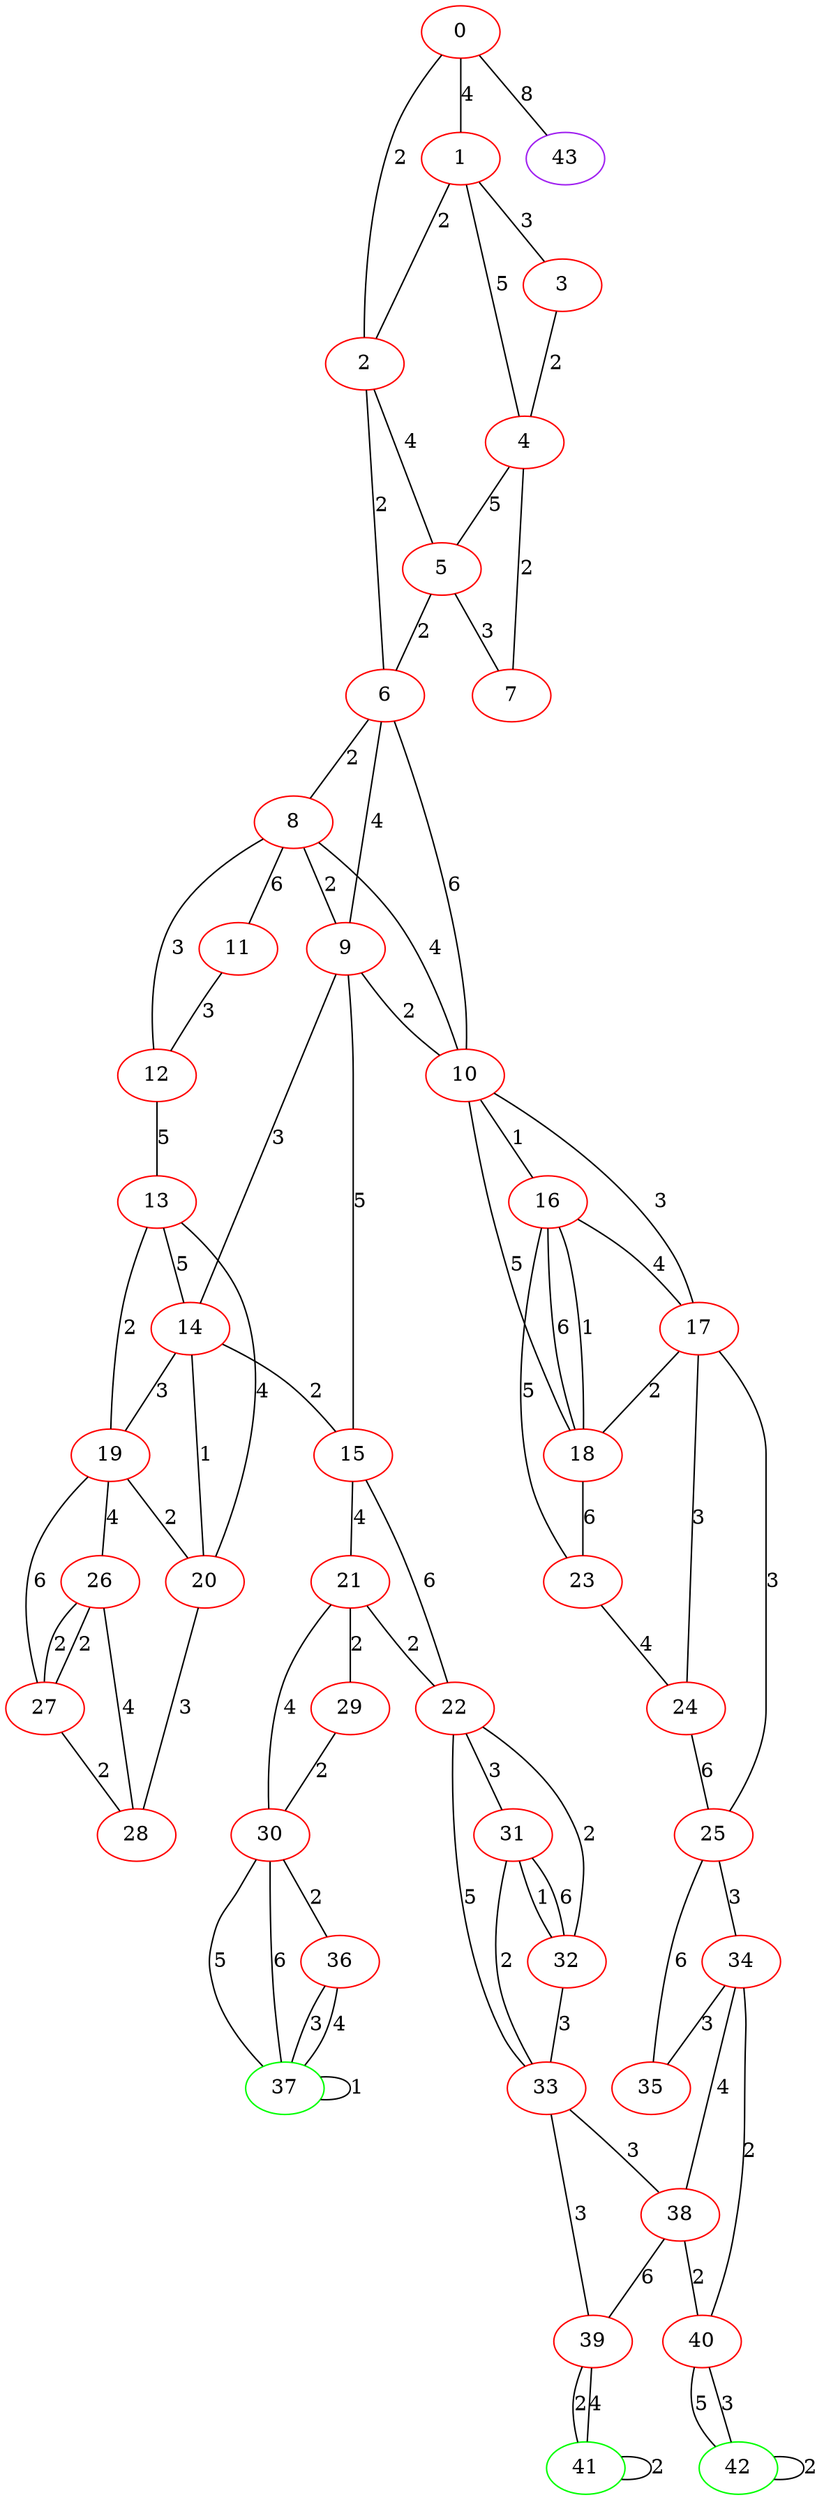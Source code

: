 graph "" {
0 [color=red, weight=1];
1 [color=red, weight=1];
2 [color=red, weight=1];
3 [color=red, weight=1];
4 [color=red, weight=1];
5 [color=red, weight=1];
6 [color=red, weight=1];
7 [color=red, weight=1];
8 [color=red, weight=1];
9 [color=red, weight=1];
10 [color=red, weight=1];
11 [color=red, weight=1];
12 [color=red, weight=1];
13 [color=red, weight=1];
14 [color=red, weight=1];
15 [color=red, weight=1];
16 [color=red, weight=1];
17 [color=red, weight=1];
18 [color=red, weight=1];
19 [color=red, weight=1];
20 [color=red, weight=1];
21 [color=red, weight=1];
22 [color=red, weight=1];
23 [color=red, weight=1];
24 [color=red, weight=1];
25 [color=red, weight=1];
26 [color=red, weight=1];
27 [color=red, weight=1];
28 [color=red, weight=1];
29 [color=red, weight=1];
30 [color=red, weight=1];
31 [color=red, weight=1];
32 [color=red, weight=1];
33 [color=red, weight=1];
34 [color=red, weight=1];
35 [color=red, weight=1];
36 [color=red, weight=1];
37 [color=green, weight=2];
38 [color=red, weight=1];
39 [color=red, weight=1];
40 [color=red, weight=1];
41 [color=green, weight=2];
42 [color=green, weight=2];
43 [color=purple, weight=4];
0 -- 1  [key=0, label=4];
0 -- 2  [key=0, label=2];
0 -- 43  [key=0, label=8];
1 -- 2  [key=0, label=2];
1 -- 3  [key=0, label=3];
1 -- 4  [key=0, label=5];
2 -- 5  [key=0, label=4];
2 -- 6  [key=0, label=2];
3 -- 4  [key=0, label=2];
4 -- 5  [key=0, label=5];
4 -- 7  [key=0, label=2];
5 -- 6  [key=0, label=2];
5 -- 7  [key=0, label=3];
6 -- 8  [key=0, label=2];
6 -- 9  [key=0, label=4];
6 -- 10  [key=0, label=6];
8 -- 9  [key=0, label=2];
8 -- 10  [key=0, label=4];
8 -- 11  [key=0, label=6];
8 -- 12  [key=0, label=3];
9 -- 10  [key=0, label=2];
9 -- 14  [key=0, label=3];
9 -- 15  [key=0, label=5];
10 -- 16  [key=0, label=1];
10 -- 17  [key=0, label=3];
10 -- 18  [key=0, label=5];
11 -- 12  [key=0, label=3];
12 -- 13  [key=0, label=5];
13 -- 20  [key=0, label=4];
13 -- 19  [key=0, label=2];
13 -- 14  [key=0, label=5];
14 -- 19  [key=0, label=3];
14 -- 20  [key=0, label=1];
14 -- 15  [key=0, label=2];
15 -- 22  [key=0, label=6];
15 -- 21  [key=0, label=4];
16 -- 17  [key=0, label=4];
16 -- 18  [key=0, label=1];
16 -- 18  [key=1, label=6];
16 -- 23  [key=0, label=5];
17 -- 24  [key=0, label=3];
17 -- 25  [key=0, label=3];
17 -- 18  [key=0, label=2];
18 -- 23  [key=0, label=6];
19 -- 26  [key=0, label=4];
19 -- 27  [key=0, label=6];
19 -- 20  [key=0, label=2];
20 -- 28  [key=0, label=3];
21 -- 22  [key=0, label=2];
21 -- 29  [key=0, label=2];
21 -- 30  [key=0, label=4];
22 -- 32  [key=0, label=2];
22 -- 33  [key=0, label=5];
22 -- 31  [key=0, label=3];
23 -- 24  [key=0, label=4];
24 -- 25  [key=0, label=6];
25 -- 34  [key=0, label=3];
25 -- 35  [key=0, label=6];
26 -- 27  [key=0, label=2];
26 -- 27  [key=1, label=2];
26 -- 28  [key=0, label=4];
27 -- 28  [key=0, label=2];
29 -- 30  [key=0, label=2];
30 -- 37  [key=0, label=5];
30 -- 37  [key=1, label=6];
30 -- 36  [key=0, label=2];
31 -- 32  [key=0, label=1];
31 -- 32  [key=1, label=6];
31 -- 33  [key=0, label=2];
32 -- 33  [key=0, label=3];
33 -- 39  [key=0, label=3];
33 -- 38  [key=0, label=3];
34 -- 40  [key=0, label=2];
34 -- 35  [key=0, label=3];
34 -- 38  [key=0, label=4];
36 -- 37  [key=0, label=3];
36 -- 37  [key=1, label=4];
37 -- 37  [key=0, label=1];
38 -- 40  [key=0, label=2];
38 -- 39  [key=0, label=6];
39 -- 41  [key=0, label=2];
39 -- 41  [key=1, label=4];
40 -- 42  [key=0, label=5];
40 -- 42  [key=1, label=3];
41 -- 41  [key=0, label=2];
42 -- 42  [key=0, label=2];
}

